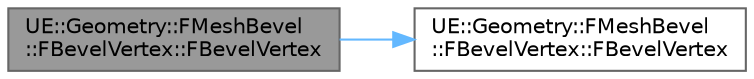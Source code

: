 digraph "UE::Geometry::FMeshBevel::FBevelVertex::FBevelVertex"
{
 // INTERACTIVE_SVG=YES
 // LATEX_PDF_SIZE
  bgcolor="transparent";
  edge [fontname=Helvetica,fontsize=10,labelfontname=Helvetica,labelfontsize=10];
  node [fontname=Helvetica,fontsize=10,shape=box,height=0.2,width=0.4];
  rankdir="LR";
  Node1 [id="Node000001",label="UE::Geometry::FMeshBevel\l::FBevelVertex::FBevelVertex",height=0.2,width=0.4,color="gray40", fillcolor="grey60", style="filled", fontcolor="black",tooltip=" "];
  Node1 -> Node2 [id="edge1_Node000001_Node000002",color="steelblue1",style="solid",tooltip=" "];
  Node2 [id="Node000002",label="UE::Geometry::FMeshBevel\l::FBevelVertex::FBevelVertex",height=0.2,width=0.4,color="grey40", fillcolor="white", style="filled",URL="$d5/dbc/structUE_1_1Geometry_1_1FMeshBevel_1_1FBevelVertex.html#a910eca5a1f5e47ec024ea912cf2f67f1",tooltip=" "];
}
